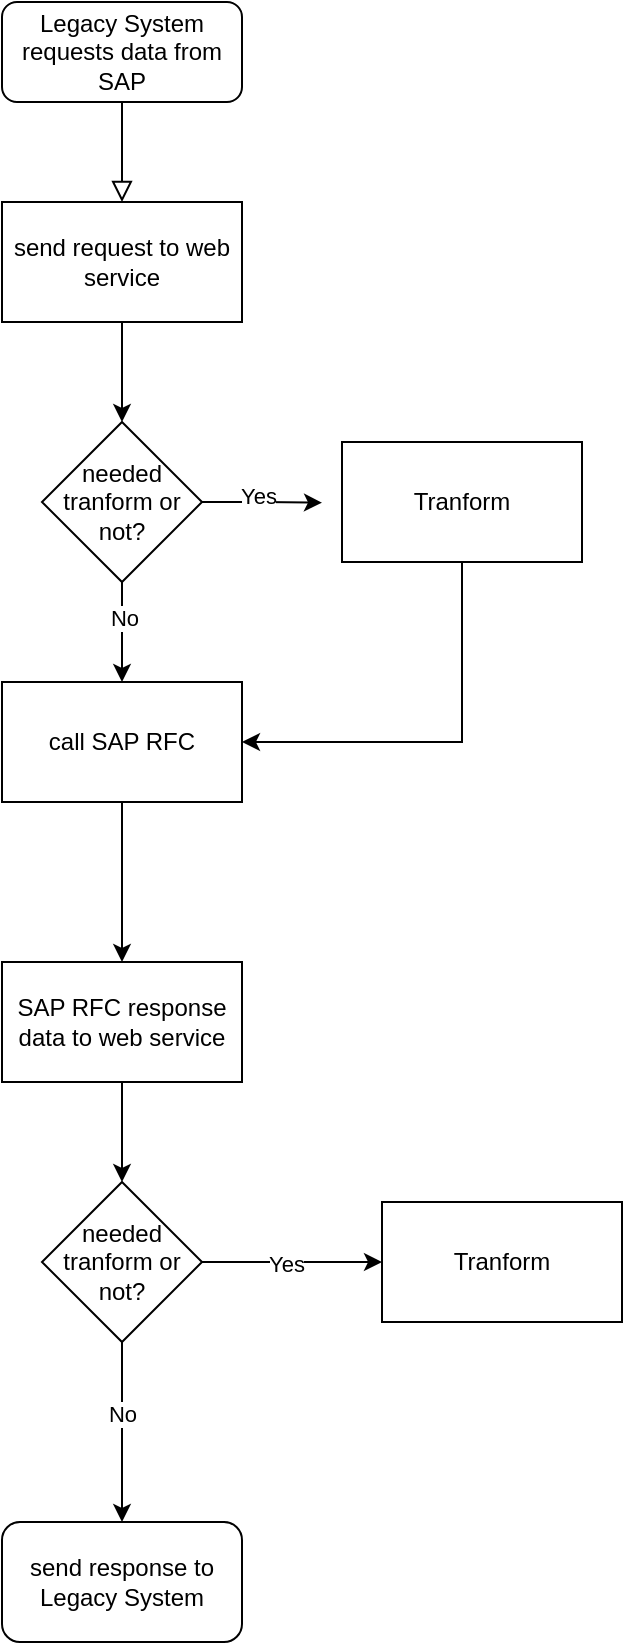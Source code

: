 <mxfile version="22.1.11" type="github">
  <diagram id="C5RBs43oDa-KdzZeNtuy" name="Page-1">
    <mxGraphModel dx="1293" dy="670" grid="1" gridSize="10" guides="1" tooltips="1" connect="1" arrows="1" fold="1" page="1" pageScale="1" pageWidth="827" pageHeight="1169" math="0" shadow="0">
      <root>
        <mxCell id="WIyWlLk6GJQsqaUBKTNV-0" />
        <mxCell id="WIyWlLk6GJQsqaUBKTNV-1" parent="WIyWlLk6GJQsqaUBKTNV-0" />
        <mxCell id="abffdMrdUMkTcwWsMWbN-0" value="" style="rounded=0;html=1;jettySize=auto;orthogonalLoop=1;fontSize=11;endArrow=block;endFill=0;endSize=8;strokeWidth=1;shadow=0;labelBackgroundColor=none;edgeStyle=orthogonalEdgeStyle;" edge="1" parent="WIyWlLk6GJQsqaUBKTNV-1" source="abffdMrdUMkTcwWsMWbN-1">
          <mxGeometry relative="1" as="geometry">
            <mxPoint x="290" y="290" as="targetPoint" />
          </mxGeometry>
        </mxCell>
        <mxCell id="abffdMrdUMkTcwWsMWbN-1" value="Legacy System requests data from SAP" style="rounded=1;whiteSpace=wrap;html=1;fontSize=12;glass=0;strokeWidth=1;shadow=0;" vertex="1" parent="WIyWlLk6GJQsqaUBKTNV-1">
          <mxGeometry x="230" y="190" width="120" height="50" as="geometry" />
        </mxCell>
        <mxCell id="abffdMrdUMkTcwWsMWbN-2" style="edgeStyle=orthogonalEdgeStyle;rounded=0;orthogonalLoop=1;jettySize=auto;html=1;exitX=0.5;exitY=1;exitDx=0;exitDy=0;entryX=0.5;entryY=0;entryDx=0;entryDy=0;" edge="1" parent="WIyWlLk6GJQsqaUBKTNV-1" source="abffdMrdUMkTcwWsMWbN-3" target="abffdMrdUMkTcwWsMWbN-10">
          <mxGeometry relative="1" as="geometry" />
        </mxCell>
        <mxCell id="abffdMrdUMkTcwWsMWbN-3" value="send request to web service" style="rounded=0;whiteSpace=wrap;html=1;" vertex="1" parent="WIyWlLk6GJQsqaUBKTNV-1">
          <mxGeometry x="230" y="290" width="120" height="60" as="geometry" />
        </mxCell>
        <mxCell id="abffdMrdUMkTcwWsMWbN-4" value="" style="edgeStyle=orthogonalEdgeStyle;rounded=0;orthogonalLoop=1;jettySize=auto;html=1;" edge="1" parent="WIyWlLk6GJQsqaUBKTNV-1" source="abffdMrdUMkTcwWsMWbN-5" target="abffdMrdUMkTcwWsMWbN-14">
          <mxGeometry relative="1" as="geometry" />
        </mxCell>
        <mxCell id="abffdMrdUMkTcwWsMWbN-5" value="call SAP RFC" style="rounded=0;whiteSpace=wrap;html=1;" vertex="1" parent="WIyWlLk6GJQsqaUBKTNV-1">
          <mxGeometry x="230" y="530" width="120" height="60" as="geometry" />
        </mxCell>
        <mxCell id="abffdMrdUMkTcwWsMWbN-6" style="edgeStyle=orthogonalEdgeStyle;rounded=0;orthogonalLoop=1;jettySize=auto;html=1;exitX=1;exitY=0.5;exitDx=0;exitDy=0;" edge="1" parent="WIyWlLk6GJQsqaUBKTNV-1" source="abffdMrdUMkTcwWsMWbN-10">
          <mxGeometry relative="1" as="geometry">
            <mxPoint x="390" y="440.333" as="targetPoint" />
          </mxGeometry>
        </mxCell>
        <mxCell id="abffdMrdUMkTcwWsMWbN-7" value="Yes" style="edgeLabel;html=1;align=center;verticalAlign=middle;resizable=0;points=[];" vertex="1" connectable="0" parent="abffdMrdUMkTcwWsMWbN-6">
          <mxGeometry x="-0.093" y="3" relative="1" as="geometry">
            <mxPoint as="offset" />
          </mxGeometry>
        </mxCell>
        <mxCell id="abffdMrdUMkTcwWsMWbN-8" style="edgeStyle=orthogonalEdgeStyle;rounded=0;orthogonalLoop=1;jettySize=auto;html=1;exitX=0.5;exitY=1;exitDx=0;exitDy=0;entryX=0.5;entryY=0;entryDx=0;entryDy=0;" edge="1" parent="WIyWlLk6GJQsqaUBKTNV-1" source="abffdMrdUMkTcwWsMWbN-10">
          <mxGeometry relative="1" as="geometry">
            <mxPoint x="290" y="530" as="targetPoint" />
          </mxGeometry>
        </mxCell>
        <mxCell id="abffdMrdUMkTcwWsMWbN-9" value="No" style="edgeLabel;html=1;align=center;verticalAlign=middle;resizable=0;points=[];" vertex="1" connectable="0" parent="abffdMrdUMkTcwWsMWbN-8">
          <mxGeometry x="-0.294" y="1" relative="1" as="geometry">
            <mxPoint as="offset" />
          </mxGeometry>
        </mxCell>
        <mxCell id="abffdMrdUMkTcwWsMWbN-10" value="needed tranform or not?" style="rhombus;whiteSpace=wrap;html=1;" vertex="1" parent="WIyWlLk6GJQsqaUBKTNV-1">
          <mxGeometry x="250" y="400" width="80" height="80" as="geometry" />
        </mxCell>
        <mxCell id="abffdMrdUMkTcwWsMWbN-11" style="edgeStyle=orthogonalEdgeStyle;rounded=0;orthogonalLoop=1;jettySize=auto;html=1;entryX=1;entryY=0.5;entryDx=0;entryDy=0;exitX=0.5;exitY=1;exitDx=0;exitDy=0;" edge="1" parent="WIyWlLk6GJQsqaUBKTNV-1" source="abffdMrdUMkTcwWsMWbN-12" target="abffdMrdUMkTcwWsMWbN-5">
          <mxGeometry relative="1" as="geometry">
            <mxPoint x="484" y="480" as="sourcePoint" />
            <mxPoint x="434" y="600" as="targetPoint" />
          </mxGeometry>
        </mxCell>
        <mxCell id="abffdMrdUMkTcwWsMWbN-12" value="Tranform" style="rounded=0;whiteSpace=wrap;html=1;" vertex="1" parent="WIyWlLk6GJQsqaUBKTNV-1">
          <mxGeometry x="400" y="410" width="120" height="60" as="geometry" />
        </mxCell>
        <mxCell id="abffdMrdUMkTcwWsMWbN-13" style="edgeStyle=orthogonalEdgeStyle;rounded=0;orthogonalLoop=1;jettySize=auto;html=1;entryX=0.5;entryY=0;entryDx=0;entryDy=0;" edge="1" parent="WIyWlLk6GJQsqaUBKTNV-1" source="abffdMrdUMkTcwWsMWbN-14" target="abffdMrdUMkTcwWsMWbN-20">
          <mxGeometry relative="1" as="geometry" />
        </mxCell>
        <mxCell id="abffdMrdUMkTcwWsMWbN-14" value="SAP RFC response data to web service" style="whiteSpace=wrap;html=1;rounded=0;" vertex="1" parent="WIyWlLk6GJQsqaUBKTNV-1">
          <mxGeometry x="230" y="670" width="120" height="60" as="geometry" />
        </mxCell>
        <mxCell id="abffdMrdUMkTcwWsMWbN-15" value="Tranform" style="rounded=0;whiteSpace=wrap;html=1;" vertex="1" parent="WIyWlLk6GJQsqaUBKTNV-1">
          <mxGeometry x="420" y="790" width="120" height="60" as="geometry" />
        </mxCell>
        <mxCell id="abffdMrdUMkTcwWsMWbN-16" style="edgeStyle=orthogonalEdgeStyle;rounded=0;orthogonalLoop=1;jettySize=auto;html=1;entryX=0;entryY=0.5;entryDx=0;entryDy=0;" edge="1" parent="WIyWlLk6GJQsqaUBKTNV-1" source="abffdMrdUMkTcwWsMWbN-20" target="abffdMrdUMkTcwWsMWbN-15">
          <mxGeometry relative="1" as="geometry" />
        </mxCell>
        <mxCell id="abffdMrdUMkTcwWsMWbN-17" value="Yes" style="edgeLabel;html=1;align=center;verticalAlign=middle;resizable=0;points=[];" vertex="1" connectable="0" parent="abffdMrdUMkTcwWsMWbN-16">
          <mxGeometry x="-0.062" y="-1" relative="1" as="geometry">
            <mxPoint as="offset" />
          </mxGeometry>
        </mxCell>
        <mxCell id="abffdMrdUMkTcwWsMWbN-18" value="" style="edgeStyle=orthogonalEdgeStyle;rounded=0;orthogonalLoop=1;jettySize=auto;html=1;" edge="1" parent="WIyWlLk6GJQsqaUBKTNV-1" source="abffdMrdUMkTcwWsMWbN-20">
          <mxGeometry relative="1" as="geometry">
            <mxPoint x="290" y="950" as="targetPoint" />
          </mxGeometry>
        </mxCell>
        <mxCell id="abffdMrdUMkTcwWsMWbN-19" value="No" style="edgeLabel;html=1;align=center;verticalAlign=middle;resizable=0;points=[];" vertex="1" connectable="0" parent="abffdMrdUMkTcwWsMWbN-18">
          <mxGeometry x="-0.217" relative="1" as="geometry">
            <mxPoint as="offset" />
          </mxGeometry>
        </mxCell>
        <mxCell id="abffdMrdUMkTcwWsMWbN-20" value="needed tranform or not?" style="rhombus;whiteSpace=wrap;html=1;" vertex="1" parent="WIyWlLk6GJQsqaUBKTNV-1">
          <mxGeometry x="250" y="780" width="80" height="80" as="geometry" />
        </mxCell>
        <mxCell id="abffdMrdUMkTcwWsMWbN-21" value="send response to Legacy System" style="rounded=1;whiteSpace=wrap;html=1;" vertex="1" parent="WIyWlLk6GJQsqaUBKTNV-1">
          <mxGeometry x="230" y="950" width="120" height="60" as="geometry" />
        </mxCell>
      </root>
    </mxGraphModel>
  </diagram>
</mxfile>
